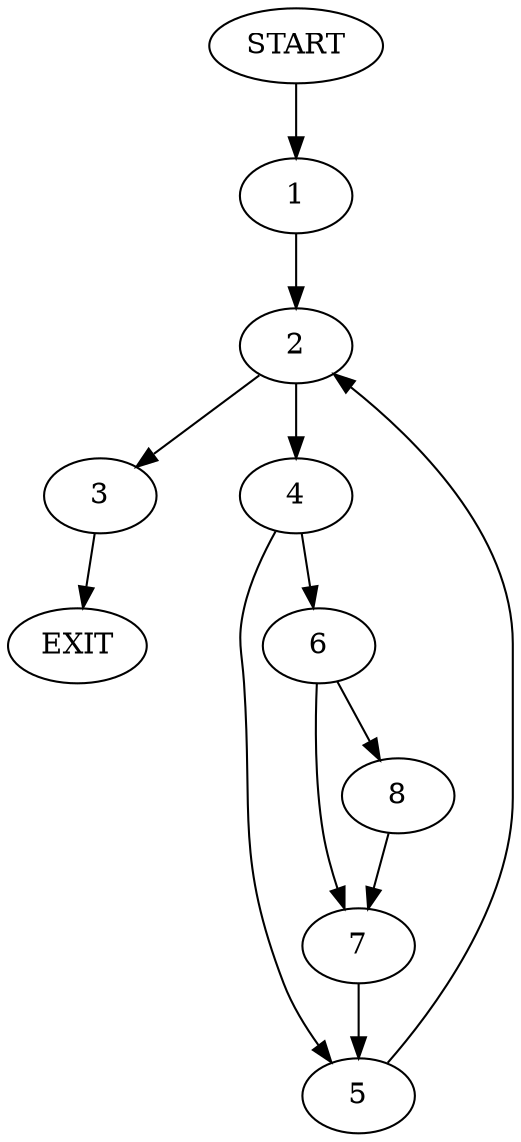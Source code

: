 digraph {
0 [label="START"]
9 [label="EXIT"]
0 -> 1
1 -> 2
2 -> 3
2 -> 4
3 -> 9
4 -> 5
4 -> 6
6 -> 7
6 -> 8
5 -> 2
7 -> 5
8 -> 7
}
